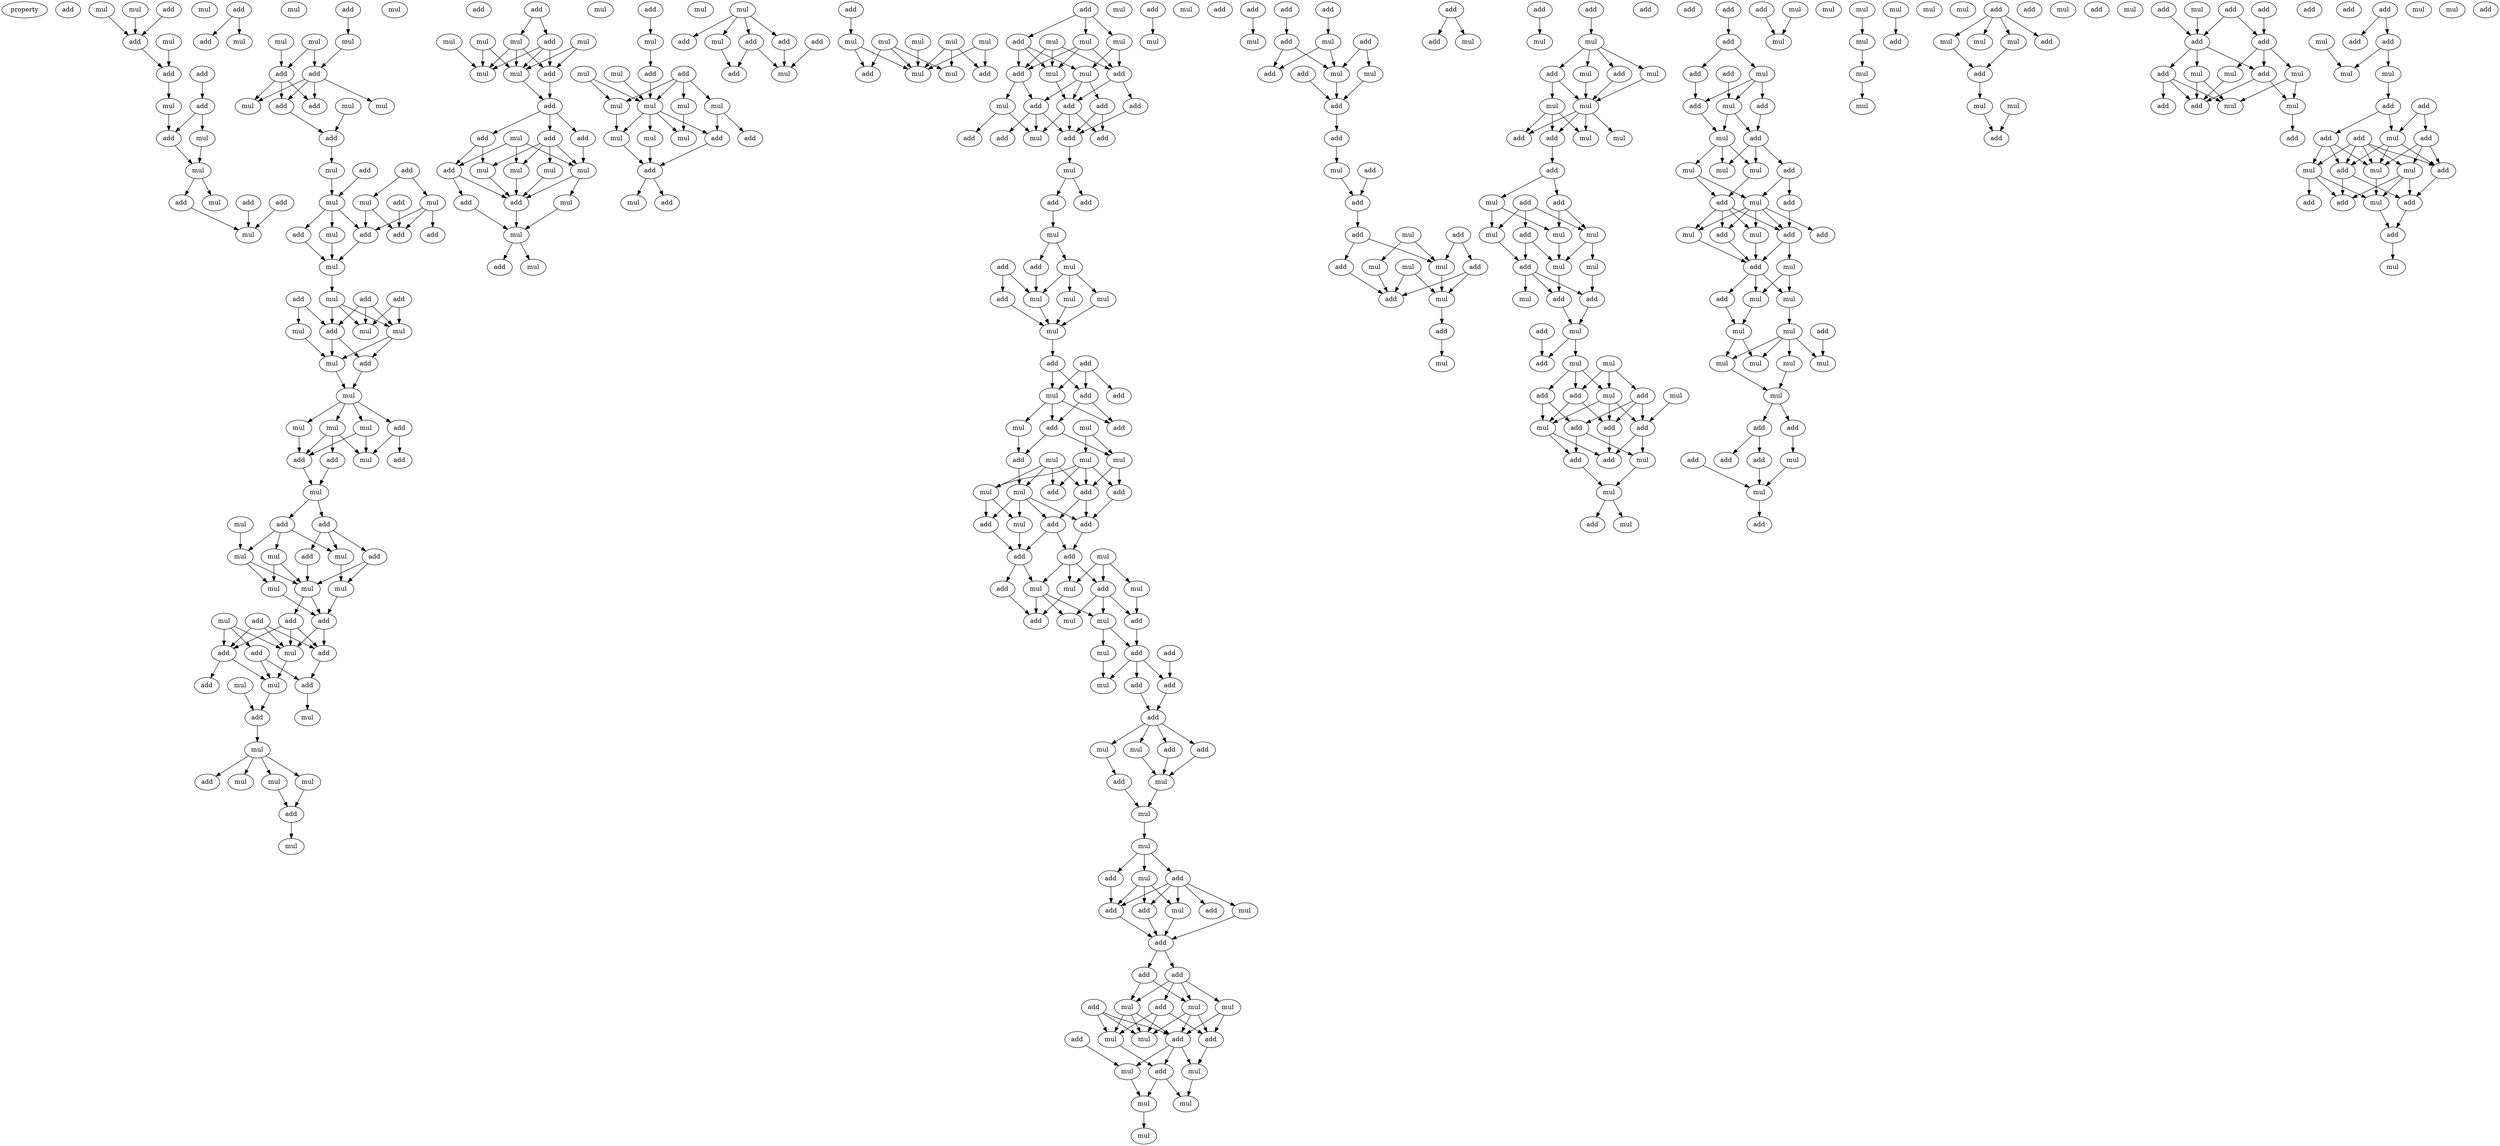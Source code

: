 digraph {
    node [fontcolor=black]
    property [mul=2,lf=1.0]
    0 [ label = add ];
    1 [ label = mul ];
    2 [ label = mul ];
    3 [ label = add ];
    4 [ label = mul ];
    5 [ label = add ];
    6 [ label = mul ];
    7 [ label = add ];
    8 [ label = add ];
    9 [ label = mul ];
    10 [ label = add ];
    11 [ label = add ];
    12 [ label = add ];
    13 [ label = add ];
    14 [ label = mul ];
    15 [ label = mul ];
    16 [ label = mul ];
    17 [ label = add ];
    18 [ label = add ];
    19 [ label = mul ];
    20 [ label = mul ];
    21 [ label = add ];
    22 [ label = mul ];
    23 [ label = add ];
    24 [ label = mul ];
    25 [ label = mul ];
    26 [ label = mul ];
    27 [ label = mul ];
    28 [ label = add ];
    29 [ label = add ];
    30 [ label = add ];
    31 [ label = mul ];
    32 [ label = add ];
    33 [ label = mul ];
    34 [ label = mul ];
    35 [ label = add ];
    36 [ label = add ];
    37 [ label = add ];
    38 [ label = mul ];
    39 [ label = mul ];
    40 [ label = mul ];
    41 [ label = add ];
    42 [ label = mul ];
    43 [ label = add ];
    44 [ label = mul ];
    45 [ label = add ];
    46 [ label = add ];
    47 [ label = add ];
    48 [ label = mul ];
    49 [ label = add ];
    50 [ label = mul ];
    51 [ label = add ];
    52 [ label = add ];
    53 [ label = mul ];
    54 [ label = mul ];
    55 [ label = mul ];
    56 [ label = add ];
    57 [ label = mul ];
    58 [ label = add ];
    59 [ label = mul ];
    60 [ label = add ];
    61 [ label = mul ];
    62 [ label = mul ];
    63 [ label = mul ];
    64 [ label = mul ];
    65 [ label = add ];
    66 [ label = add ];
    67 [ label = add ];
    68 [ label = mul ];
    69 [ label = add ];
    70 [ label = add ];
    71 [ label = mul ];
    72 [ label = mul ];
    73 [ label = add ];
    74 [ label = mul ];
    75 [ label = mul ];
    76 [ label = add ];
    77 [ label = mul ];
    78 [ label = mul ];
    79 [ label = mul ];
    80 [ label = add ];
    81 [ label = add ];
    82 [ label = add ];
    83 [ label = mul ];
    84 [ label = add ];
    85 [ label = mul ];
    86 [ label = add ];
    87 [ label = add ];
    88 [ label = add ];
    89 [ label = add ];
    90 [ label = mul ];
    91 [ label = mul ];
    92 [ label = mul ];
    93 [ label = add ];
    94 [ label = mul ];
    95 [ label = add ];
    96 [ label = add ];
    97 [ label = mul ];
    98 [ label = mul ];
    99 [ label = mul ];
    100 [ label = add ];
    101 [ label = mul ];
    102 [ label = add ];
    103 [ label = mul ];
    104 [ label = add ];
    105 [ label = mul ];
    106 [ label = mul ];
    107 [ label = mul ];
    108 [ label = mul ];
    109 [ label = add ];
    110 [ label = mul ];
    111 [ label = add ];
    112 [ label = mul ];
    113 [ label = add ];
    114 [ label = add ];
    115 [ label = add ];
    116 [ label = mul ];
    117 [ label = mul ];
    118 [ label = add ];
    119 [ label = mul ];
    120 [ label = mul ];
    121 [ label = add ];
    122 [ label = mul ];
    123 [ label = add ];
    124 [ label = mul ];
    125 [ label = mul ];
    126 [ label = add ];
    127 [ label = mul ];
    128 [ label = add ];
    129 [ label = mul ];
    130 [ label = mul ];
    131 [ label = add ];
    132 [ label = mul ];
    133 [ label = add ];
    134 [ label = mul ];
    135 [ label = mul ];
    136 [ label = mul ];
    137 [ label = mul ];
    138 [ label = mul ];
    139 [ label = mul ];
    140 [ label = add ];
    141 [ label = add ];
    142 [ label = mul ];
    143 [ label = add ];
    144 [ label = mul ];
    145 [ label = add ];
    146 [ label = mul ];
    147 [ label = mul ];
    148 [ label = add ];
    149 [ label = add ];
    150 [ label = mul ];
    151 [ label = add ];
    152 [ label = add ];
    153 [ label = mul ];
    154 [ label = add ];
    155 [ label = add ];
    156 [ label = mul ];
    157 [ label = mul ];
    158 [ label = mul ];
    159 [ label = mul ];
    160 [ label = mul ];
    161 [ label = add ];
    162 [ label = mul ];
    163 [ label = add ];
    164 [ label = mul ];
    165 [ label = add ];
    166 [ label = add ];
    167 [ label = mul ];
    168 [ label = mul ];
    169 [ label = mul ];
    170 [ label = add ];
    171 [ label = mul ];
    172 [ label = add ];
    173 [ label = mul ];
    174 [ label = mul ];
    175 [ label = add ];
    176 [ label = add ];
    177 [ label = add ];
    178 [ label = add ];
    179 [ label = add ];
    180 [ label = add ];
    181 [ label = add ];
    182 [ label = add ];
    183 [ label = mul ];
    184 [ label = mul ];
    185 [ label = mul ];
    186 [ label = add ];
    187 [ label = add ];
    188 [ label = add ];
    189 [ label = mul ];
    190 [ label = mul ];
    191 [ label = add ];
    192 [ label = mul ];
    193 [ label = add ];
    194 [ label = mul ];
    195 [ label = add ];
    196 [ label = mul ];
    197 [ label = mul ];
    198 [ label = mul ];
    199 [ label = add ];
    200 [ label = add ];
    201 [ label = add ];
    202 [ label = mul ];
    203 [ label = add ];
    204 [ label = mul ];
    205 [ label = add ];
    206 [ label = add ];
    207 [ label = mul ];
    208 [ label = add ];
    209 [ label = mul ];
    210 [ label = mul ];
    211 [ label = mul ];
    212 [ label = add ];
    213 [ label = mul ];
    214 [ label = add ];
    215 [ label = add ];
    216 [ label = mul ];
    217 [ label = mul ];
    218 [ label = add ];
    219 [ label = add ];
    220 [ label = add ];
    221 [ label = mul ];
    222 [ label = add ];
    223 [ label = add ];
    224 [ label = mul ];
    225 [ label = add ];
    226 [ label = mul ];
    227 [ label = add ];
    228 [ label = mul ];
    229 [ label = mul ];
    230 [ label = add ];
    231 [ label = mul ];
    232 [ label = mul ];
    233 [ label = add ];
    234 [ label = add ];
    235 [ label = add ];
    236 [ label = mul ];
    237 [ label = add ];
    238 [ label = add ];
    239 [ label = mul ];
    240 [ label = add ];
    241 [ label = add ];
    242 [ label = add ];
    243 [ label = mul ];
    244 [ label = add ];
    245 [ label = add ];
    246 [ label = mul ];
    247 [ label = add ];
    248 [ label = mul ];
    249 [ label = mul ];
    250 [ label = mul ];
    251 [ label = mul ];
    252 [ label = add ];
    253 [ label = add ];
    254 [ label = mul ];
    255 [ label = add ];
    256 [ label = add ];
    257 [ label = add ];
    258 [ label = mul ];
    259 [ label = mul ];
    260 [ label = add ];
    261 [ label = add ];
    262 [ label = add ];
    263 [ label = add ];
    264 [ label = mul ];
    265 [ label = add ];
    266 [ label = mul ];
    267 [ label = mul ];
    268 [ label = mul ];
    269 [ label = add ];
    270 [ label = mul ];
    271 [ label = add ];
    272 [ label = add ];
    273 [ label = mul ];
    274 [ label = mul ];
    275 [ label = add ];
    276 [ label = mul ];
    277 [ label = mul ];
    278 [ label = mul ];
    279 [ label = add ];
    280 [ label = add ];
    281 [ label = add ];
    282 [ label = add ];
    283 [ label = mul ];
    284 [ label = mul ];
    285 [ label = add ];
    286 [ label = mul ];
    287 [ label = add ];
    288 [ label = add ];
    289 [ label = add ];
    290 [ label = mul ];
    291 [ label = add ];
    292 [ label = add ];
    293 [ label = add ];
    294 [ label = mul ];
    295 [ label = add ];
    296 [ label = mul ];
    297 [ label = mul ];
    298 [ label = mul ];
    299 [ label = add ];
    300 [ label = add ];
    301 [ label = add ];
    302 [ label = mul ];
    303 [ label = add ];
    304 [ label = add ];
    305 [ label = add ];
    306 [ label = mul ];
    307 [ label = mul ];
    308 [ label = add ];
    309 [ label = add ];
    310 [ label = mul ];
    311 [ label = mul ];
    312 [ label = add ];
    313 [ label = mul ];
    314 [ label = add ];
    315 [ label = mul ];
    316 [ label = add ];
    317 [ label = mul ];
    318 [ label = mul ];
    319 [ label = mul ];
    320 [ label = add ];
    321 [ label = add ];
    322 [ label = mul ];
    323 [ label = add ];
    324 [ label = add ];
    325 [ label = add ];
    326 [ label = mul ];
    327 [ label = add ];
    328 [ label = mul ];
    329 [ label = mul ];
    330 [ label = add ];
    331 [ label = mul ];
    332 [ label = add ];
    333 [ label = mul ];
    334 [ label = mul ];
    335 [ label = add ];
    336 [ label = add ];
    337 [ label = mul ];
    338 [ label = mul ];
    339 [ label = add ];
    340 [ label = add ];
    341 [ label = mul ];
    342 [ label = mul ];
    343 [ label = add ];
    344 [ label = add ];
    345 [ label = add ];
    346 [ label = mul ];
    347 [ label = mul ];
    348 [ label = add ];
    349 [ label = mul ];
    350 [ label = add ];
    351 [ label = add ];
    352 [ label = add ];
    353 [ label = mul ];
    354 [ label = add ];
    355 [ label = mul ];
    356 [ label = add ];
    357 [ label = mul ];
    358 [ label = add ];
    359 [ label = add ];
    360 [ label = mul ];
    361 [ label = mul ];
    362 [ label = add ];
    363 [ label = mul ];
    364 [ label = add ];
    365 [ label = add ];
    366 [ label = add ];
    367 [ label = mul ];
    368 [ label = add ];
    369 [ label = add ];
    370 [ label = mul ];
    371 [ label = mul ];
    372 [ label = add ];
    373 [ label = mul ];
    374 [ label = mul ];
    375 [ label = add ];
    376 [ label = mul ];
    377 [ label = add ];
    378 [ label = add ];
    379 [ label = mul ];
    380 [ label = mul ];
    381 [ label = add ];
    382 [ label = add ];
    383 [ label = add ];
    384 [ label = mul ];
    385 [ label = mul ];
    386 [ label = add ];
    387 [ label = mul ];
    388 [ label = mul ];
    389 [ label = add ];
    390 [ label = mul ];
    391 [ label = mul ];
    392 [ label = mul ];
    393 [ label = mul ];
    394 [ label = mul ];
    395 [ label = mul ];
    396 [ label = mul ];
    397 [ label = add ];
    398 [ label = add ];
    399 [ label = add ];
    400 [ label = add ];
    401 [ label = add ];
    402 [ label = mul ];
    403 [ label = mul ];
    404 [ label = mul ];
    405 [ label = add ];
    406 [ label = mul ];
    407 [ label = mul ];
    408 [ label = add ];
    409 [ label = mul ];
    410 [ label = mul ];
    411 [ label = mul ];
    412 [ label = mul ];
    413 [ label = add ];
    414 [ label = mul ];
    415 [ label = mul ];
    416 [ label = add ];
    417 [ label = mul ];
    418 [ label = add ];
    419 [ label = add ];
    420 [ label = mul ];
    421 [ label = mul ];
    422 [ label = mul ];
    423 [ label = add ];
    424 [ label = add ];
    425 [ label = mul ];
    426 [ label = add ];
    427 [ label = add ];
    428 [ label = add ];
    429 [ label = add ];
    430 [ label = mul ];
    431 [ label = add ];
    432 [ label = add ];
    433 [ label = mul ];
    434 [ label = add ];
    435 [ label = add ];
    436 [ label = mul ];
    437 [ label = mul ];
    438 [ label = mul ];
    439 [ label = add ];
    440 [ label = mul ];
    441 [ label = add ];
    442 [ label = add ];
    443 [ label = add ];
    444 [ label = add ];
    445 [ label = add ];
    446 [ label = add ];
    447 [ label = mul ];
    448 [ label = mul ];
    449 [ label = mul ];
    450 [ label = add ];
    451 [ label = add ];
    452 [ label = add ];
    453 [ label = mul ];
    454 [ label = mul ];
    455 [ label = add ];
    456 [ label = add ];
    457 [ label = mul ];
    458 [ label = mul ];
    459 [ label = add ];
    460 [ label = mul ];
    461 [ label = add ];
    462 [ label = add ];
    463 [ label = add ];
    464 [ label = mul ];
    465 [ label = add ];
    466 [ label = add ];
    467 [ label = mul ];
    468 [ label = mul ];
    469 [ label = add ];
    1 -> 5 [ name = 0 ];
    2 -> 5 [ name = 1 ];
    3 -> 5 [ name = 2 ];
    5 -> 7 [ name = 3 ];
    6 -> 7 [ name = 4 ];
    7 -> 9 [ name = 5 ];
    8 -> 11 [ name = 6 ];
    9 -> 13 [ name = 7 ];
    10 -> 12 [ name = 8 ];
    10 -> 15 [ name = 9 ];
    11 -> 13 [ name = 10 ];
    11 -> 14 [ name = 11 ];
    13 -> 16 [ name = 12 ];
    14 -> 16 [ name = 13 ];
    16 -> 17 [ name = 14 ];
    16 -> 20 [ name = 15 ];
    17 -> 22 [ name = 16 ];
    18 -> 22 [ name = 17 ];
    21 -> 22 [ name = 18 ];
    23 -> 26 [ name = 19 ];
    25 -> 28 [ name = 20 ];
    25 -> 29 [ name = 21 ];
    26 -> 29 [ name = 22 ];
    27 -> 28 [ name = 23 ];
    28 -> 30 [ name = 24 ];
    28 -> 32 [ name = 25 ];
    28 -> 33 [ name = 26 ];
    29 -> 30 [ name = 27 ];
    29 -> 32 [ name = 28 ];
    29 -> 33 [ name = 29 ];
    29 -> 34 [ name = 30 ];
    31 -> 35 [ name = 31 ];
    32 -> 35 [ name = 32 ];
    35 -> 38 [ name = 33 ];
    36 -> 42 [ name = 34 ];
    37 -> 39 [ name = 35 ];
    37 -> 40 [ name = 36 ];
    38 -> 42 [ name = 37 ];
    39 -> 43 [ name = 38 ];
    39 -> 47 [ name = 39 ];
    40 -> 43 [ name = 40 ];
    40 -> 46 [ name = 41 ];
    40 -> 47 [ name = 42 ];
    41 -> 43 [ name = 43 ];
    42 -> 44 [ name = 44 ];
    42 -> 45 [ name = 45 ];
    42 -> 47 [ name = 46 ];
    44 -> 48 [ name = 47 ];
    45 -> 48 [ name = 48 ];
    47 -> 48 [ name = 49 ];
    48 -> 50 [ name = 50 ];
    49 -> 54 [ name = 51 ];
    49 -> 55 [ name = 52 ];
    49 -> 56 [ name = 53 ];
    50 -> 54 [ name = 54 ];
    50 -> 55 [ name = 55 ];
    50 -> 56 [ name = 56 ];
    51 -> 54 [ name = 57 ];
    51 -> 55 [ name = 58 ];
    52 -> 53 [ name = 59 ];
    52 -> 56 [ name = 60 ];
    53 -> 57 [ name = 61 ];
    54 -> 57 [ name = 62 ];
    54 -> 58 [ name = 63 ];
    56 -> 57 [ name = 64 ];
    56 -> 58 [ name = 65 ];
    57 -> 59 [ name = 66 ];
    58 -> 59 [ name = 67 ];
    59 -> 60 [ name = 68 ];
    59 -> 61 [ name = 69 ];
    59 -> 62 [ name = 70 ];
    59 -> 63 [ name = 71 ];
    60 -> 64 [ name = 72 ];
    60 -> 66 [ name = 73 ];
    61 -> 64 [ name = 74 ];
    61 -> 67 [ name = 75 ];
    62 -> 67 [ name = 76 ];
    63 -> 64 [ name = 77 ];
    63 -> 65 [ name = 78 ];
    63 -> 67 [ name = 79 ];
    65 -> 68 [ name = 80 ];
    67 -> 68 [ name = 81 ];
    68 -> 69 [ name = 82 ];
    68 -> 70 [ name = 83 ];
    69 -> 72 [ name = 84 ];
    69 -> 73 [ name = 85 ];
    69 -> 76 [ name = 86 ];
    70 -> 72 [ name = 87 ];
    70 -> 74 [ name = 88 ];
    70 -> 75 [ name = 89 ];
    71 -> 74 [ name = 90 ];
    72 -> 77 [ name = 91 ];
    73 -> 78 [ name = 92 ];
    74 -> 78 [ name = 93 ];
    74 -> 79 [ name = 94 ];
    75 -> 78 [ name = 95 ];
    75 -> 79 [ name = 96 ];
    76 -> 77 [ name = 97 ];
    76 -> 78 [ name = 98 ];
    77 -> 82 [ name = 99 ];
    78 -> 81 [ name = 100 ];
    78 -> 82 [ name = 101 ];
    79 -> 82 [ name = 102 ];
    80 -> 85 [ name = 103 ];
    80 -> 86 [ name = 104 ];
    80 -> 87 [ name = 105 ];
    81 -> 85 [ name = 106 ];
    81 -> 86 [ name = 107 ];
    81 -> 87 [ name = 108 ];
    82 -> 85 [ name = 109 ];
    82 -> 86 [ name = 110 ];
    83 -> 84 [ name = 111 ];
    83 -> 85 [ name = 112 ];
    83 -> 87 [ name = 113 ];
    84 -> 89 [ name = 114 ];
    84 -> 90 [ name = 115 ];
    85 -> 90 [ name = 116 ];
    86 -> 89 [ name = 117 ];
    87 -> 88 [ name = 118 ];
    87 -> 90 [ name = 119 ];
    89 -> 92 [ name = 120 ];
    90 -> 93 [ name = 121 ];
    91 -> 93 [ name = 122 ];
    93 -> 94 [ name = 123 ];
    94 -> 96 [ name = 124 ];
    94 -> 97 [ name = 125 ];
    94 -> 98 [ name = 126 ];
    94 -> 99 [ name = 127 ];
    98 -> 100 [ name = 128 ];
    99 -> 100 [ name = 129 ];
    100 -> 101 [ name = 130 ];
    102 -> 104 [ name = 131 ];
    102 -> 105 [ name = 132 ];
    103 -> 109 [ name = 133 ];
    103 -> 110 [ name = 134 ];
    104 -> 108 [ name = 135 ];
    104 -> 109 [ name = 136 ];
    104 -> 110 [ name = 137 ];
    105 -> 108 [ name = 138 ];
    105 -> 109 [ name = 139 ];
    105 -> 110 [ name = 140 ];
    106 -> 108 [ name = 141 ];
    106 -> 110 [ name = 142 ];
    107 -> 108 [ name = 143 ];
    109 -> 111 [ name = 144 ];
    110 -> 111 [ name = 145 ];
    111 -> 113 [ name = 146 ];
    111 -> 114 [ name = 147 ];
    111 -> 115 [ name = 148 ];
    112 -> 116 [ name = 149 ];
    112 -> 118 [ name = 150 ];
    112 -> 119 [ name = 151 ];
    113 -> 119 [ name = 152 ];
    114 -> 116 [ name = 153 ];
    114 -> 117 [ name = 154 ];
    114 -> 119 [ name = 155 ];
    114 -> 120 [ name = 156 ];
    115 -> 118 [ name = 157 ];
    115 -> 120 [ name = 158 ];
    116 -> 121 [ name = 159 ];
    117 -> 121 [ name = 160 ];
    118 -> 121 [ name = 161 ];
    118 -> 123 [ name = 162 ];
    119 -> 121 [ name = 163 ];
    119 -> 122 [ name = 164 ];
    120 -> 121 [ name = 165 ];
    121 -> 124 [ name = 166 ];
    122 -> 124 [ name = 167 ];
    123 -> 124 [ name = 168 ];
    124 -> 126 [ name = 169 ];
    124 -> 127 [ name = 170 ];
    128 -> 129 [ name = 171 ];
    129 -> 133 [ name = 172 ];
    130 -> 134 [ name = 173 ];
    131 -> 134 [ name = 174 ];
    131 -> 135 [ name = 175 ];
    131 -> 136 [ name = 176 ];
    131 -> 137 [ name = 177 ];
    132 -> 134 [ name = 178 ];
    132 -> 136 [ name = 179 ];
    133 -> 134 [ name = 180 ];
    134 -> 138 [ name = 181 ];
    134 -> 139 [ name = 182 ];
    134 -> 140 [ name = 183 ];
    134 -> 142 [ name = 184 ];
    135 -> 140 [ name = 185 ];
    135 -> 141 [ name = 186 ];
    136 -> 139 [ name = 187 ];
    137 -> 142 [ name = 188 ];
    138 -> 143 [ name = 189 ];
    139 -> 143 [ name = 190 ];
    140 -> 143 [ name = 191 ];
    143 -> 144 [ name = 192 ];
    143 -> 145 [ name = 193 ];
    147 -> 149 [ name = 194 ];
    147 -> 150 [ name = 195 ];
    147 -> 151 [ name = 196 ];
    147 -> 152 [ name = 197 ];
    148 -> 153 [ name = 198 ];
    150 -> 154 [ name = 199 ];
    151 -> 153 [ name = 200 ];
    151 -> 154 [ name = 201 ];
    152 -> 153 [ name = 202 ];
    155 -> 160 [ name = 203 ];
    156 -> 161 [ name = 204 ];
    156 -> 162 [ name = 205 ];
    156 -> 164 [ name = 206 ];
    157 -> 164 [ name = 207 ];
    158 -> 161 [ name = 208 ];
    158 -> 164 [ name = 209 ];
    159 -> 162 [ name = 210 ];
    159 -> 163 [ name = 211 ];
    159 -> 164 [ name = 212 ];
    160 -> 163 [ name = 213 ];
    160 -> 164 [ name = 214 ];
    165 -> 166 [ name = 215 ];
    165 -> 167 [ name = 216 ];
    165 -> 169 [ name = 217 ];
    166 -> 171 [ name = 218 ];
    166 -> 172 [ name = 219 ];
    166 -> 173 [ name = 220 ];
    167 -> 170 [ name = 221 ];
    167 -> 172 [ name = 222 ];
    167 -> 173 [ name = 223 ];
    168 -> 170 [ name = 224 ];
    168 -> 172 [ name = 225 ];
    168 -> 173 [ name = 226 ];
    169 -> 170 [ name = 227 ];
    169 -> 171 [ name = 228 ];
    170 -> 177 [ name = 229 ];
    170 -> 178 [ name = 230 ];
    171 -> 175 [ name = 231 ];
    171 -> 176 [ name = 232 ];
    171 -> 178 [ name = 233 ];
    172 -> 174 [ name = 234 ];
    172 -> 176 [ name = 235 ];
    173 -> 178 [ name = 236 ];
    174 -> 181 [ name = 237 ];
    174 -> 183 [ name = 238 ];
    175 -> 180 [ name = 239 ];
    175 -> 182 [ name = 240 ];
    176 -> 179 [ name = 241 ];
    176 -> 180 [ name = 242 ];
    176 -> 183 [ name = 243 ];
    177 -> 180 [ name = 244 ];
    178 -> 180 [ name = 245 ];
    178 -> 182 [ name = 246 ];
    178 -> 183 [ name = 247 ];
    180 -> 184 [ name = 248 ];
    184 -> 187 [ name = 249 ];
    184 -> 188 [ name = 250 ];
    186 -> 190 [ name = 251 ];
    187 -> 189 [ name = 252 ];
    189 -> 191 [ name = 253 ];
    189 -> 192 [ name = 254 ];
    191 -> 196 [ name = 255 ];
    192 -> 194 [ name = 256 ];
    192 -> 196 [ name = 257 ];
    192 -> 197 [ name = 258 ];
    193 -> 195 [ name = 259 ];
    193 -> 196 [ name = 260 ];
    194 -> 198 [ name = 261 ];
    195 -> 198 [ name = 262 ];
    196 -> 198 [ name = 263 ];
    197 -> 198 [ name = 264 ];
    198 -> 200 [ name = 265 ];
    199 -> 201 [ name = 266 ];
    199 -> 202 [ name = 267 ];
    199 -> 203 [ name = 268 ];
    200 -> 201 [ name = 269 ];
    200 -> 202 [ name = 270 ];
    201 -> 205 [ name = 271 ];
    201 -> 206 [ name = 272 ];
    202 -> 205 [ name = 273 ];
    202 -> 206 [ name = 274 ];
    202 -> 207 [ name = 275 ];
    204 -> 209 [ name = 276 ];
    204 -> 211 [ name = 277 ];
    206 -> 208 [ name = 278 ];
    206 -> 211 [ name = 279 ];
    207 -> 208 [ name = 280 ];
    208 -> 213 [ name = 281 ];
    209 -> 212 [ name = 282 ];
    209 -> 214 [ name = 283 ];
    209 -> 215 [ name = 284 ];
    209 -> 216 [ name = 285 ];
    210 -> 212 [ name = 286 ];
    210 -> 213 [ name = 287 ];
    210 -> 214 [ name = 288 ];
    210 -> 216 [ name = 289 ];
    211 -> 212 [ name = 290 ];
    211 -> 215 [ name = 291 ];
    212 -> 219 [ name = 292 ];
    212 -> 220 [ name = 293 ];
    213 -> 217 [ name = 294 ];
    213 -> 218 [ name = 295 ];
    213 -> 219 [ name = 296 ];
    213 -> 220 [ name = 297 ];
    215 -> 220 [ name = 298 ];
    216 -> 217 [ name = 299 ];
    216 -> 218 [ name = 300 ];
    217 -> 222 [ name = 301 ];
    218 -> 222 [ name = 302 ];
    219 -> 222 [ name = 303 ];
    219 -> 223 [ name = 304 ];
    220 -> 223 [ name = 305 ];
    221 -> 224 [ name = 306 ];
    221 -> 225 [ name = 307 ];
    221 -> 226 [ name = 308 ];
    222 -> 227 [ name = 309 ];
    222 -> 228 [ name = 310 ];
    223 -> 225 [ name = 311 ];
    223 -> 226 [ name = 312 ];
    223 -> 228 [ name = 313 ];
    224 -> 230 [ name = 314 ];
    225 -> 229 [ name = 315 ];
    225 -> 230 [ name = 316 ];
    225 -> 231 [ name = 317 ];
    226 -> 233 [ name = 318 ];
    227 -> 233 [ name = 319 ];
    228 -> 229 [ name = 320 ];
    228 -> 231 [ name = 321 ];
    228 -> 233 [ name = 322 ];
    229 -> 235 [ name = 323 ];
    229 -> 236 [ name = 324 ];
    230 -> 235 [ name = 325 ];
    234 -> 238 [ name = 326 ];
    235 -> 237 [ name = 327 ];
    235 -> 238 [ name = 328 ];
    235 -> 239 [ name = 329 ];
    236 -> 239 [ name = 330 ];
    237 -> 241 [ name = 331 ];
    238 -> 241 [ name = 332 ];
    241 -> 242 [ name = 333 ];
    241 -> 243 [ name = 334 ];
    241 -> 245 [ name = 335 ];
    241 -> 246 [ name = 336 ];
    242 -> 248 [ name = 337 ];
    243 -> 248 [ name = 338 ];
    244 -> 249 [ name = 339 ];
    245 -> 248 [ name = 340 ];
    246 -> 247 [ name = 341 ];
    247 -> 250 [ name = 342 ];
    248 -> 250 [ name = 343 ];
    250 -> 251 [ name = 344 ];
    251 -> 252 [ name = 345 ];
    251 -> 253 [ name = 346 ];
    251 -> 254 [ name = 347 ];
    252 -> 255 [ name = 348 ];
    252 -> 256 [ name = 349 ];
    252 -> 257 [ name = 350 ];
    252 -> 258 [ name = 351 ];
    252 -> 259 [ name = 352 ];
    253 -> 257 [ name = 353 ];
    254 -> 256 [ name = 354 ];
    254 -> 257 [ name = 355 ];
    254 -> 258 [ name = 356 ];
    256 -> 260 [ name = 357 ];
    257 -> 260 [ name = 358 ];
    258 -> 260 [ name = 359 ];
    259 -> 260 [ name = 360 ];
    260 -> 261 [ name = 361 ];
    260 -> 262 [ name = 362 ];
    261 -> 263 [ name = 363 ];
    261 -> 264 [ name = 364 ];
    261 -> 266 [ name = 365 ];
    261 -> 267 [ name = 366 ];
    262 -> 264 [ name = 367 ];
    262 -> 267 [ name = 368 ];
    263 -> 268 [ name = 369 ];
    263 -> 269 [ name = 370 ];
    263 -> 270 [ name = 371 ];
    264 -> 268 [ name = 372 ];
    264 -> 270 [ name = 373 ];
    264 -> 271 [ name = 374 ];
    265 -> 268 [ name = 375 ];
    265 -> 270 [ name = 376 ];
    265 -> 271 [ name = 377 ];
    266 -> 269 [ name = 378 ];
    266 -> 271 [ name = 379 ];
    267 -> 268 [ name = 380 ];
    267 -> 269 [ name = 381 ];
    267 -> 271 [ name = 382 ];
    269 -> 273 [ name = 383 ];
    270 -> 275 [ name = 384 ];
    271 -> 273 [ name = 385 ];
    271 -> 274 [ name = 386 ];
    271 -> 275 [ name = 387 ];
    272 -> 274 [ name = 388 ];
    273 -> 277 [ name = 389 ];
    274 -> 276 [ name = 390 ];
    275 -> 276 [ name = 391 ];
    275 -> 277 [ name = 392 ];
    276 -> 278 [ name = 393 ];
    279 -> 283 [ name = 394 ];
    280 -> 282 [ name = 395 ];
    281 -> 284 [ name = 396 ];
    281 -> 286 [ name = 397 ];
    282 -> 285 [ name = 398 ];
    282 -> 286 [ name = 399 ];
    283 -> 285 [ name = 400 ];
    283 -> 286 [ name = 401 ];
    284 -> 288 [ name = 402 ];
    286 -> 288 [ name = 403 ];
    287 -> 288 [ name = 404 ];
    288 -> 289 [ name = 405 ];
    289 -> 290 [ name = 406 ];
    290 -> 292 [ name = 407 ];
    291 -> 292 [ name = 408 ];
    292 -> 293 [ name = 409 ];
    293 -> 298 [ name = 410 ];
    293 -> 300 [ name = 411 ];
    294 -> 296 [ name = 412 ];
    294 -> 298 [ name = 413 ];
    295 -> 298 [ name = 414 ];
    295 -> 299 [ name = 415 ];
    296 -> 301 [ name = 416 ];
    297 -> 301 [ name = 417 ];
    297 -> 302 [ name = 418 ];
    298 -> 302 [ name = 419 ];
    299 -> 301 [ name = 420 ];
    299 -> 302 [ name = 421 ];
    300 -> 301 [ name = 422 ];
    302 -> 303 [ name = 423 ];
    303 -> 306 [ name = 424 ];
    304 -> 305 [ name = 425 ];
    304 -> 307 [ name = 426 ];
    308 -> 310 [ name = 427 ];
    309 -> 311 [ name = 428 ];
    311 -> 312 [ name = 429 ];
    311 -> 313 [ name = 430 ];
    311 -> 315 [ name = 431 ];
    311 -> 316 [ name = 432 ];
    312 -> 318 [ name = 433 ];
    313 -> 318 [ name = 434 ];
    315 -> 318 [ name = 435 ];
    316 -> 317 [ name = 436 ];
    316 -> 318 [ name = 437 ];
    317 -> 319 [ name = 438 ];
    317 -> 320 [ name = 439 ];
    317 -> 321 [ name = 440 ];
    318 -> 319 [ name = 441 ];
    318 -> 320 [ name = 442 ];
    318 -> 321 [ name = 443 ];
    318 -> 322 [ name = 444 ];
    321 -> 324 [ name = 445 ];
    324 -> 326 [ name = 446 ];
    324 -> 327 [ name = 447 ];
    325 -> 328 [ name = 448 ];
    325 -> 330 [ name = 449 ];
    325 -> 331 [ name = 450 ];
    326 -> 328 [ name = 451 ];
    326 -> 329 [ name = 452 ];
    327 -> 329 [ name = 453 ];
    327 -> 331 [ name = 454 ];
    328 -> 332 [ name = 455 ];
    329 -> 334 [ name = 456 ];
    330 -> 332 [ name = 457 ];
    330 -> 334 [ name = 458 ];
    331 -> 333 [ name = 459 ];
    331 -> 334 [ name = 460 ];
    332 -> 335 [ name = 461 ];
    332 -> 336 [ name = 462 ];
    332 -> 337 [ name = 463 ];
    333 -> 336 [ name = 464 ];
    334 -> 335 [ name = 465 ];
    335 -> 338 [ name = 466 ];
    336 -> 338 [ name = 467 ];
    338 -> 340 [ name = 468 ];
    338 -> 342 [ name = 469 ];
    339 -> 340 [ name = 470 ];
    341 -> 343 [ name = 471 ];
    341 -> 344 [ name = 472 ];
    341 -> 347 [ name = 473 ];
    342 -> 343 [ name = 474 ];
    342 -> 345 [ name = 475 ];
    342 -> 347 [ name = 476 ];
    343 -> 349 [ name = 477 ];
    343 -> 351 [ name = 478 ];
    344 -> 348 [ name = 479 ];
    344 -> 350 [ name = 480 ];
    344 -> 351 [ name = 481 ];
    345 -> 349 [ name = 482 ];
    345 -> 350 [ name = 483 ];
    346 -> 348 [ name = 484 ];
    347 -> 348 [ name = 485 ];
    347 -> 349 [ name = 486 ];
    347 -> 351 [ name = 487 ];
    348 -> 353 [ name = 488 ];
    348 -> 354 [ name = 489 ];
    349 -> 352 [ name = 490 ];
    349 -> 354 [ name = 491 ];
    350 -> 352 [ name = 492 ];
    350 -> 353 [ name = 493 ];
    351 -> 354 [ name = 494 ];
    352 -> 355 [ name = 495 ];
    353 -> 355 [ name = 496 ];
    355 -> 356 [ name = 497 ];
    355 -> 357 [ name = 498 ];
    358 -> 362 [ name = 499 ];
    359 -> 361 [ name = 500 ];
    360 -> 361 [ name = 501 ];
    362 -> 363 [ name = 502 ];
    362 -> 364 [ name = 503 ];
    363 -> 366 [ name = 504 ];
    363 -> 367 [ name = 505 ];
    363 -> 368 [ name = 506 ];
    364 -> 366 [ name = 507 ];
    365 -> 367 [ name = 508 ];
    366 -> 370 [ name = 509 ];
    367 -> 369 [ name = 510 ];
    367 -> 370 [ name = 511 ];
    368 -> 369 [ name = 512 ];
    369 -> 371 [ name = 513 ];
    369 -> 372 [ name = 514 ];
    369 -> 374 [ name = 515 ];
    370 -> 371 [ name = 516 ];
    370 -> 373 [ name = 517 ];
    370 -> 374 [ name = 518 ];
    372 -> 376 [ name = 519 ];
    372 -> 377 [ name = 520 ];
    373 -> 375 [ name = 521 ];
    373 -> 376 [ name = 522 ];
    374 -> 375 [ name = 523 ];
    375 -> 379 [ name = 524 ];
    375 -> 380 [ name = 525 ];
    375 -> 381 [ name = 526 ];
    375 -> 382 [ name = 527 ];
    376 -> 378 [ name = 528 ];
    376 -> 379 [ name = 529 ];
    376 -> 380 [ name = 530 ];
    376 -> 381 [ name = 531 ];
    376 -> 382 [ name = 532 ];
    377 -> 382 [ name = 533 ];
    379 -> 383 [ name = 534 ];
    380 -> 383 [ name = 535 ];
    381 -> 383 [ name = 536 ];
    382 -> 383 [ name = 537 ];
    382 -> 384 [ name = 538 ];
    383 -> 385 [ name = 539 ];
    383 -> 386 [ name = 540 ];
    383 -> 387 [ name = 541 ];
    384 -> 385 [ name = 542 ];
    384 -> 387 [ name = 543 ];
    385 -> 388 [ name = 544 ];
    386 -> 388 [ name = 545 ];
    387 -> 390 [ name = 546 ];
    388 -> 392 [ name = 547 ];
    388 -> 393 [ name = 548 ];
    389 -> 391 [ name = 549 ];
    390 -> 391 [ name = 550 ];
    390 -> 392 [ name = 551 ];
    390 -> 393 [ name = 552 ];
    390 -> 394 [ name = 553 ];
    393 -> 396 [ name = 554 ];
    394 -> 396 [ name = 555 ];
    396 -> 397 [ name = 556 ];
    396 -> 398 [ name = 557 ];
    397 -> 399 [ name = 558 ];
    397 -> 401 [ name = 559 ];
    398 -> 402 [ name = 560 ];
    400 -> 403 [ name = 561 ];
    401 -> 403 [ name = 562 ];
    402 -> 403 [ name = 563 ];
    403 -> 405 [ name = 564 ];
    404 -> 406 [ name = 565 ];
    406 -> 409 [ name = 566 ];
    407 -> 408 [ name = 567 ];
    409 -> 412 [ name = 568 ];
    413 -> 414 [ name = 569 ];
    413 -> 415 [ name = 570 ];
    413 -> 417 [ name = 571 ];
    413 -> 418 [ name = 572 ];
    414 -> 419 [ name = 573 ];
    417 -> 419 [ name = 574 ];
    419 -> 422 [ name = 575 ];
    421 -> 424 [ name = 576 ];
    422 -> 424 [ name = 577 ];
    426 -> 431 [ name = 578 ];
    426 -> 432 [ name = 579 ];
    427 -> 431 [ name = 580 ];
    429 -> 432 [ name = 581 ];
    430 -> 431 [ name = 582 ];
    431 -> 434 [ name = 583 ];
    431 -> 435 [ name = 584 ];
    431 -> 436 [ name = 585 ];
    432 -> 433 [ name = 586 ];
    432 -> 435 [ name = 587 ];
    432 -> 437 [ name = 588 ];
    433 -> 438 [ name = 589 ];
    433 -> 440 [ name = 590 ];
    434 -> 439 [ name = 591 ];
    434 -> 440 [ name = 592 ];
    434 -> 441 [ name = 593 ];
    435 -> 438 [ name = 594 ];
    435 -> 439 [ name = 595 ];
    436 -> 439 [ name = 596 ];
    436 -> 440 [ name = 597 ];
    437 -> 439 [ name = 598 ];
    438 -> 442 [ name = 599 ];
    444 -> 445 [ name = 600 ];
    444 -> 446 [ name = 601 ];
    445 -> 448 [ name = 602 ];
    445 -> 449 [ name = 603 ];
    447 -> 448 [ name = 604 ];
    449 -> 450 [ name = 605 ];
    450 -> 454 [ name = 606 ];
    450 -> 455 [ name = 607 ];
    451 -> 452 [ name = 608 ];
    451 -> 454 [ name = 609 ];
    452 -> 458 [ name = 610 ];
    452 -> 459 [ name = 611 ];
    452 -> 460 [ name = 612 ];
    454 -> 458 [ name = 613 ];
    454 -> 459 [ name = 614 ];
    454 -> 461 [ name = 615 ];
    455 -> 457 [ name = 616 ];
    455 -> 458 [ name = 617 ];
    455 -> 461 [ name = 618 ];
    456 -> 457 [ name = 619 ];
    456 -> 458 [ name = 620 ];
    456 -> 459 [ name = 621 ];
    456 -> 460 [ name = 622 ];
    456 -> 461 [ name = 623 ];
    457 -> 462 [ name = 624 ];
    457 -> 463 [ name = 625 ];
    457 -> 464 [ name = 626 ];
    458 -> 464 [ name = 627 ];
    459 -> 465 [ name = 628 ];
    460 -> 463 [ name = 629 ];
    460 -> 464 [ name = 630 ];
    460 -> 465 [ name = 631 ];
    461 -> 463 [ name = 632 ];
    461 -> 465 [ name = 633 ];
    464 -> 466 [ name = 634 ];
    465 -> 466 [ name = 635 ];
    466 -> 467 [ name = 636 ];
}
